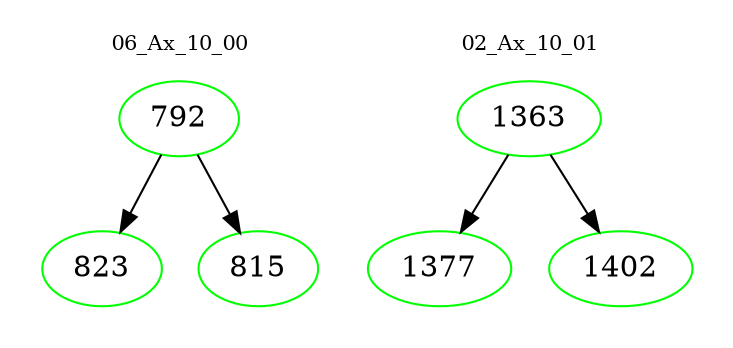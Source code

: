 digraph{
subgraph cluster_0 {
color = white
label = "06_Ax_10_00";
fontsize=10;
T0_792 [label="792", color="green"]
T0_792 -> T0_823 [color="black"]
T0_823 [label="823", color="green"]
T0_792 -> T0_815 [color="black"]
T0_815 [label="815", color="green"]
}
subgraph cluster_1 {
color = white
label = "02_Ax_10_01";
fontsize=10;
T1_1363 [label="1363", color="green"]
T1_1363 -> T1_1377 [color="black"]
T1_1377 [label="1377", color="green"]
T1_1363 -> T1_1402 [color="black"]
T1_1402 [label="1402", color="green"]
}
}

